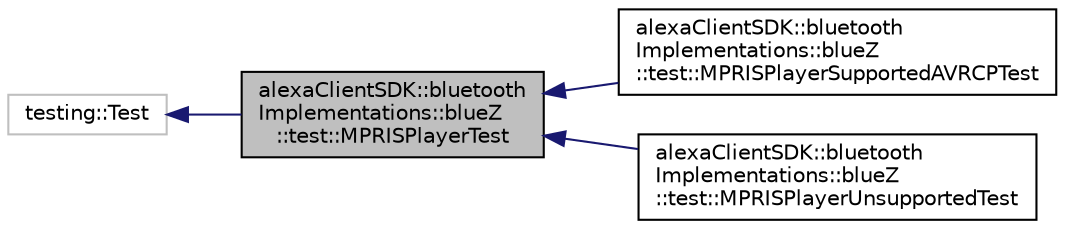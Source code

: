 digraph "alexaClientSDK::bluetoothImplementations::blueZ::test::MPRISPlayerTest"
{
  edge [fontname="Helvetica",fontsize="10",labelfontname="Helvetica",labelfontsize="10"];
  node [fontname="Helvetica",fontsize="10",shape=record];
  rankdir="LR";
  Node1 [label="alexaClientSDK::bluetooth\lImplementations::blueZ\l::test::MPRISPlayerTest",height=0.2,width=0.4,color="black", fillcolor="grey75", style="filled", fontcolor="black"];
  Node2 -> Node1 [dir="back",color="midnightblue",fontsize="10",style="solid",fontname="Helvetica"];
  Node2 [label="testing::Test",height=0.2,width=0.4,color="grey75", fillcolor="white", style="filled"];
  Node1 -> Node3 [dir="back",color="midnightblue",fontsize="10",style="solid",fontname="Helvetica"];
  Node3 [label="alexaClientSDK::bluetooth\lImplementations::blueZ\l::test::MPRISPlayerSupportedAVRCPTest",height=0.2,width=0.4,color="black", fillcolor="white", style="filled",URL="$classalexa_client_s_d_k_1_1bluetooth_implementations_1_1blue_z_1_1test_1_1_m_p_r_i_s_player_supported_a_v_r_c_p_test.html",tooltip="Parameterized test fixture for supported org.mpris.MediaPlayer2.Player DBus AVRCP Methods..."];
  Node1 -> Node4 [dir="back",color="midnightblue",fontsize="10",style="solid",fontname="Helvetica"];
  Node4 [label="alexaClientSDK::bluetooth\lImplementations::blueZ\l::test::MPRISPlayerUnsupportedTest",height=0.2,width=0.4,color="black", fillcolor="white", style="filled",URL="$classalexa_client_s_d_k_1_1bluetooth_implementations_1_1blue_z_1_1test_1_1_m_p_r_i_s_player_unsupported_test.html",tooltip="Parameterized test fixture for unsupported DBus AVRCP Methods. "];
}
